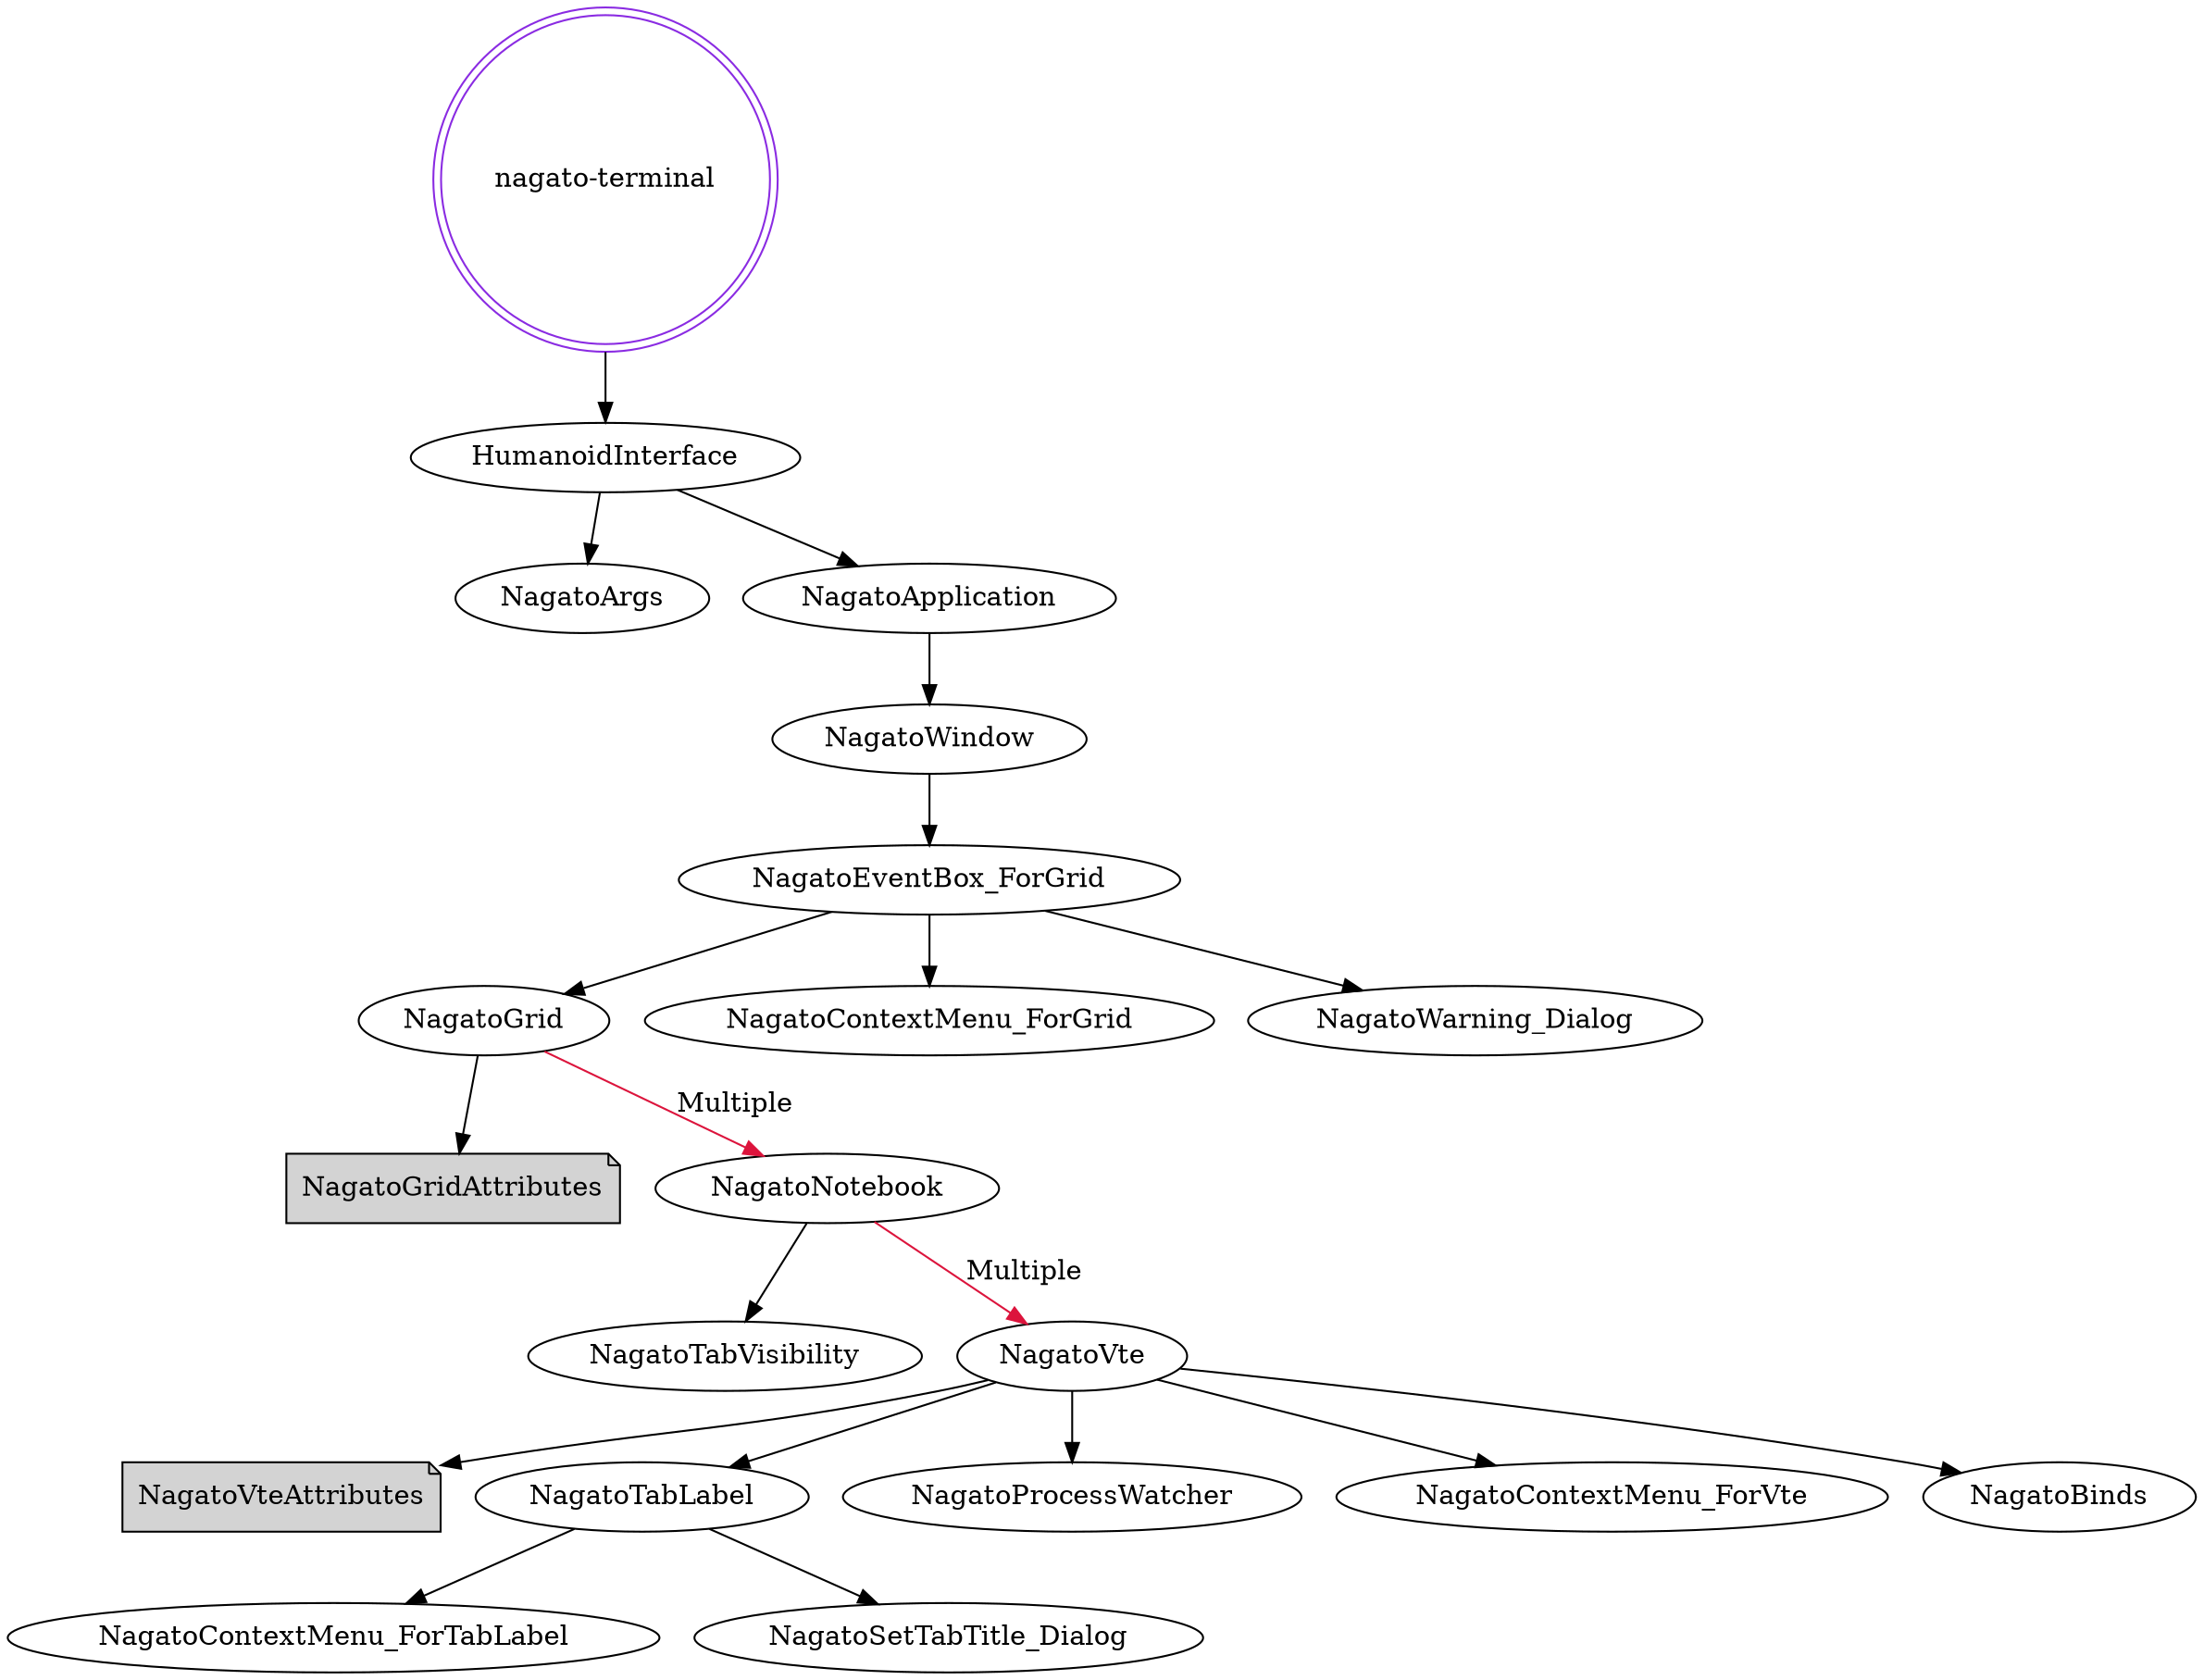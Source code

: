 digraph {

    "nagato-terminal" [
        shape = "doublecircle"
        color = "BlueViolet"
    ]

    "nagato-terminal" -> HumanoidInterface
    
    HumanoidInterface -> NagatoArgs
    HumanoidInterface -> NagatoApplication
    
    NagatoApplication -> NagatoWindow
    
    NagatoWindow -> NagatoEventBox_ForGrid
    
    NagatoEventBox_ForGrid -> NagatoGrid
    NagatoEventBox_ForGrid -> NagatoContextMenu_ForGrid
    NagatoEventBox_ForGrid -> NagatoWarning_Dialog
    
    NagatoGridAttributes,
    NagatoVteAttributes [
        style = "filled"
        shape = "note"
    ]

    NagatoGrid -> NagatoNotebook [ 
        label = "Multiple"
        color = "Crimson"
        ]
    NagatoGrid -> NagatoGridAttributes
    
    
    NagatoNotebook -> NagatoTabVisibility
    NagatoNotebook -> NagatoVte [ 
        label = "Multiple"
        color = "Crimson"
        ]
    
    NagatoVte -> NagatoVteAttributes
    NagatoVte -> NagatoTabLabel
    NagatoVte -> NagatoProcessWatcher
    NagatoVte -> NagatoContextMenu_ForVte
    NagatoVte -> NagatoBinds
    
    NagatoTabLabel -> NagatoContextMenu_ForTabLabel
    NagatoTabLabel -> NagatoSetTabTitle_Dialog
    
}